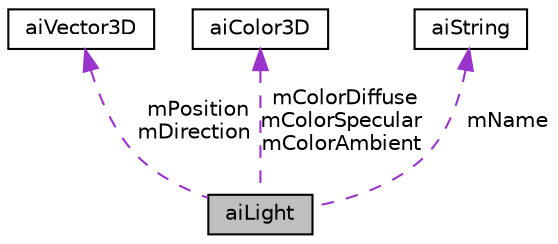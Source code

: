 digraph "aiLight"
{
  edge [fontname="Helvetica",fontsize="10",labelfontname="Helvetica",labelfontsize="10"];
  node [fontname="Helvetica",fontsize="10",shape=record];
  Node1 [label="aiLight",height=0.2,width=0.4,color="black", fillcolor="grey75", style="filled" fontcolor="black"];
  Node2 -> Node1 [dir="back",color="darkorchid3",fontsize="10",style="dashed",label=" mPosition\nmDirection" ,fontname="Helvetica"];
  Node2 [label="aiVector3D",height=0.2,width=0.4,color="black", fillcolor="white", style="filled",URL="$structai_vector3_d.html"];
  Node3 -> Node1 [dir="back",color="darkorchid3",fontsize="10",style="dashed",label=" mColorDiffuse\nmColorSpecular\nmColorAmbient" ,fontname="Helvetica"];
  Node3 [label="aiColor3D",height=0.2,width=0.4,color="black", fillcolor="white", style="filled",URL="$structai_color3_d.html"];
  Node4 -> Node1 [dir="back",color="darkorchid3",fontsize="10",style="dashed",label=" mName" ,fontname="Helvetica"];
  Node4 [label="aiString",height=0.2,width=0.4,color="black", fillcolor="white", style="filled",URL="$structai_string.html"];
}
